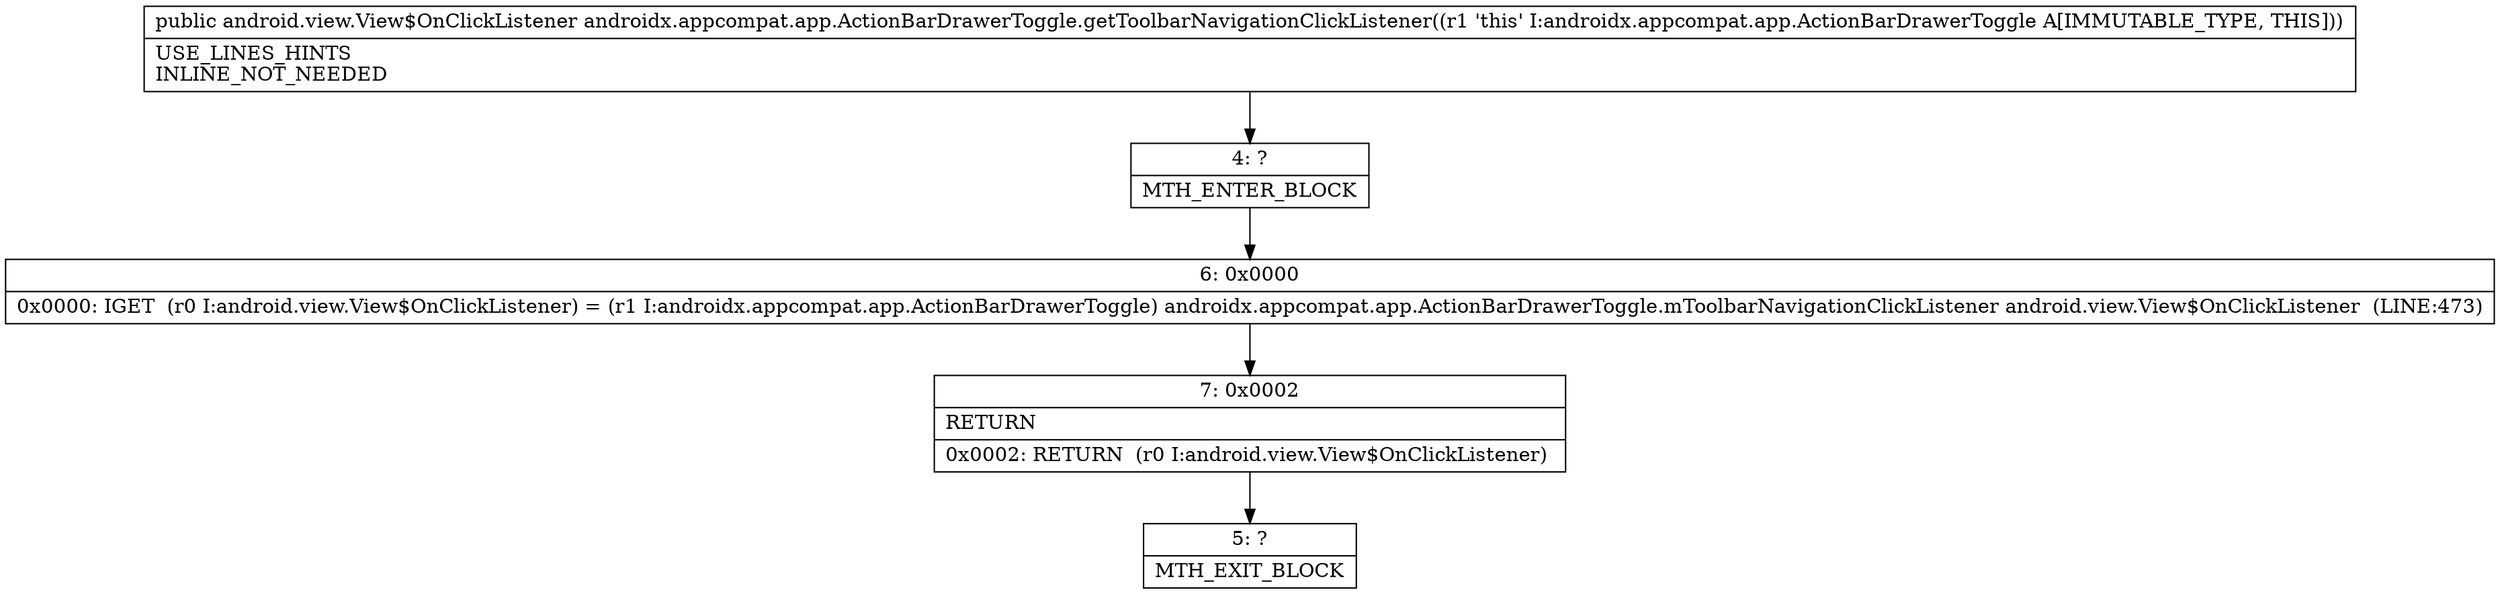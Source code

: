 digraph "CFG forandroidx.appcompat.app.ActionBarDrawerToggle.getToolbarNavigationClickListener()Landroid\/view\/View$OnClickListener;" {
Node_4 [shape=record,label="{4\:\ ?|MTH_ENTER_BLOCK\l}"];
Node_6 [shape=record,label="{6\:\ 0x0000|0x0000: IGET  (r0 I:android.view.View$OnClickListener) = (r1 I:androidx.appcompat.app.ActionBarDrawerToggle) androidx.appcompat.app.ActionBarDrawerToggle.mToolbarNavigationClickListener android.view.View$OnClickListener  (LINE:473)\l}"];
Node_7 [shape=record,label="{7\:\ 0x0002|RETURN\l|0x0002: RETURN  (r0 I:android.view.View$OnClickListener) \l}"];
Node_5 [shape=record,label="{5\:\ ?|MTH_EXIT_BLOCK\l}"];
MethodNode[shape=record,label="{public android.view.View$OnClickListener androidx.appcompat.app.ActionBarDrawerToggle.getToolbarNavigationClickListener((r1 'this' I:androidx.appcompat.app.ActionBarDrawerToggle A[IMMUTABLE_TYPE, THIS]))  | USE_LINES_HINTS\lINLINE_NOT_NEEDED\l}"];
MethodNode -> Node_4;Node_4 -> Node_6;
Node_6 -> Node_7;
Node_7 -> Node_5;
}

